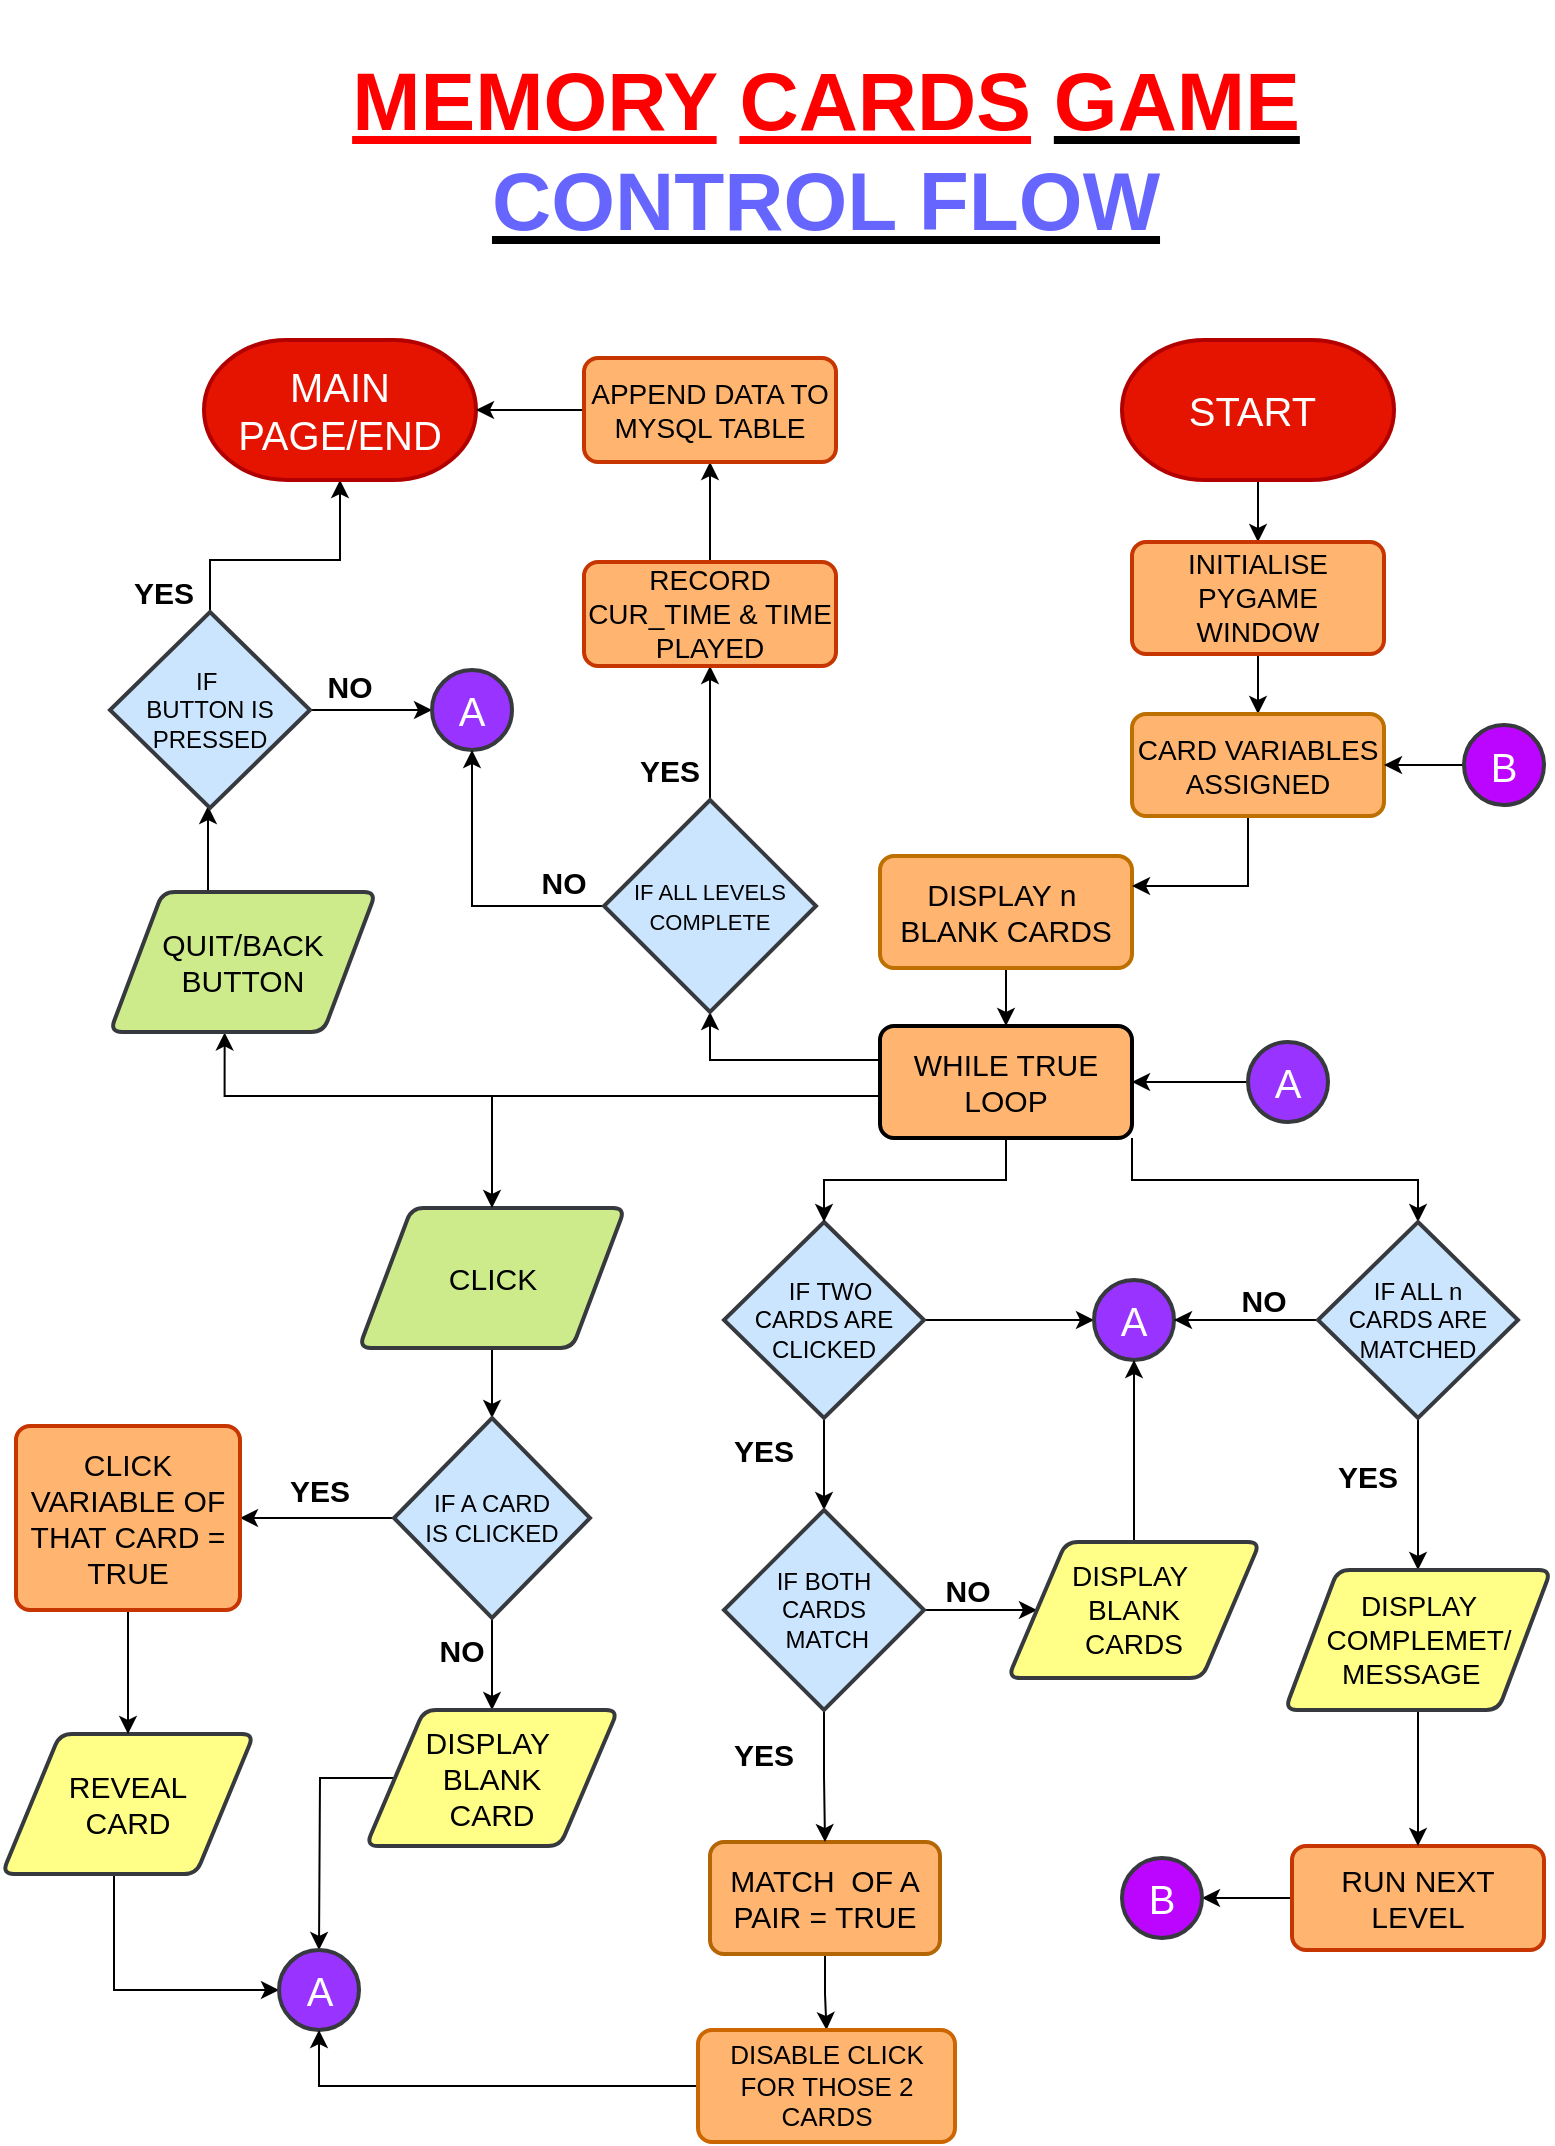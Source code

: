 <mxfile version="16.5.2" type="device"><diagram id="_4EQE4abJ3B5RoZMRYpx" name="Page-1"><mxGraphModel dx="1407" dy="770" grid="0" gridSize="14" guides="1" tooltips="1" connect="1" arrows="1" fold="1" page="1" pageScale="1" pageWidth="850" pageHeight="1100" background="none" math="0" shadow="0"><root><mxCell id="0"/><mxCell id="1" parent="0"/><mxCell id="Yd3M8dcmtjT3-0QWW38w-88" value="" style="edgeStyle=orthogonalEdgeStyle;rounded=0;orthogonalLoop=1;jettySize=auto;html=1;" parent="1" source="Yd3M8dcmtjT3-0QWW38w-6" target="Yd3M8dcmtjT3-0QWW38w-8" edge="1"><mxGeometry relative="1" as="geometry"/></mxCell><mxCell id="Yd3M8dcmtjT3-0QWW38w-6" value="&lt;font style=&quot;font-size: 20px&quot;&gt;START&amp;nbsp;&lt;/font&gt;" style="strokeWidth=2;html=1;shape=mxgraph.flowchart.terminator;whiteSpace=wrap;fillColor=#e51400;strokeColor=#B20000;fontColor=#ffffff;" parent="1" vertex="1"><mxGeometry x="574" y="182" width="136" height="70" as="geometry"/></mxCell><mxCell id="Yd3M8dcmtjT3-0QWW38w-19" value="" style="edgeStyle=orthogonalEdgeStyle;rounded=0;orthogonalLoop=1;jettySize=auto;html=1;" parent="1" source="Yd3M8dcmtjT3-0QWW38w-7" target="Yd3M8dcmtjT3-0QWW38w-18" edge="1"><mxGeometry relative="1" as="geometry"/></mxCell><mxCell id="Yd3M8dcmtjT3-0QWW38w-7" value="&lt;font style=&quot;font-size: 15px&quot;&gt;CLICK&lt;/font&gt;" style="shape=parallelogram;html=1;strokeWidth=2;perimeter=parallelogramPerimeter;whiteSpace=wrap;rounded=1;arcSize=12;size=0.198;fillColor=#cdeb8b;strokeColor=#36393d;" parent="1" vertex="1"><mxGeometry x="192.5" y="616" width="133" height="70" as="geometry"/></mxCell><mxCell id="Yd3M8dcmtjT3-0QWW38w-89" value="" style="edgeStyle=orthogonalEdgeStyle;rounded=0;orthogonalLoop=1;jettySize=auto;html=1;" parent="1" source="Yd3M8dcmtjT3-0QWW38w-8" target="Yd3M8dcmtjT3-0QWW38w-35" edge="1"><mxGeometry relative="1" as="geometry"/></mxCell><mxCell id="Yd3M8dcmtjT3-0QWW38w-8" value="&lt;font style=&quot;font-size: 14px&quot;&gt;INITIALISE PYGAME WINDOW&lt;/font&gt;" style="rounded=1;whiteSpace=wrap;html=1;absoluteArcSize=1;arcSize=14;strokeWidth=2;strokeColor=#C73500;fontColor=#000000;fillColor=#FFB570;" parent="1" vertex="1"><mxGeometry x="579" y="283" width="126" height="56" as="geometry"/></mxCell><mxCell id="Yd3M8dcmtjT3-0QWW38w-47" value="" style="edgeStyle=orthogonalEdgeStyle;rounded=0;orthogonalLoop=1;jettySize=auto;html=1;" parent="1" source="Yd3M8dcmtjT3-0QWW38w-11" target="Yd3M8dcmtjT3-0QWW38w-38" edge="1"><mxGeometry relative="1" as="geometry"/></mxCell><mxCell id="Yd3M8dcmtjT3-0QWW38w-11" value="&lt;font style=&quot;font-size: 15px&quot;&gt;DISPLAY n&amp;nbsp; BLANK CARDS&lt;/font&gt;" style="rounded=1;whiteSpace=wrap;html=1;absoluteArcSize=1;arcSize=14;strokeWidth=2;strokeColor=#BD7000;fontColor=#000000;fillColor=#FFB570;" parent="1" vertex="1"><mxGeometry x="453" y="440" width="126" height="56" as="geometry"/></mxCell><mxCell id="Yd3M8dcmtjT3-0QWW38w-26" value="" style="edgeStyle=orthogonalEdgeStyle;rounded=0;orthogonalLoop=1;jettySize=auto;html=1;" parent="1" source="Yd3M8dcmtjT3-0QWW38w-18" target="Yd3M8dcmtjT3-0QWW38w-25" edge="1"><mxGeometry relative="1" as="geometry"/></mxCell><mxCell id="Yd3M8dcmtjT3-0QWW38w-31" value="" style="edgeStyle=orthogonalEdgeStyle;rounded=0;orthogonalLoop=1;jettySize=auto;html=1;" parent="1" source="Yd3M8dcmtjT3-0QWW38w-18" target="Yd3M8dcmtjT3-0QWW38w-27" edge="1"><mxGeometry relative="1" as="geometry"/></mxCell><mxCell id="Yd3M8dcmtjT3-0QWW38w-18" value="IF A CARD &lt;br&gt;IS CLICKED" style="strokeWidth=2;html=1;shape=mxgraph.flowchart.decision;whiteSpace=wrap;fillColor=#cce5ff;strokeColor=#36393d;" parent="1" vertex="1"><mxGeometry x="210" y="721" width="98" height="100" as="geometry"/></mxCell><mxCell id="Yd3M8dcmtjT3-0QWW38w-54" style="edgeStyle=orthogonalEdgeStyle;rounded=0;orthogonalLoop=1;jettySize=auto;html=1;entryX=0;entryY=0.5;entryDx=0;entryDy=0;" parent="1" source="Yd3M8dcmtjT3-0QWW38w-21" edge="1"><mxGeometry relative="1" as="geometry"><mxPoint x="152.5" y="1007" as="targetPoint"/><Array as="points"><mxPoint x="70" y="1007"/></Array></mxGeometry></mxCell><mxCell id="Yd3M8dcmtjT3-0QWW38w-21" value="&lt;font style=&quot;font-size: 15px&quot;&gt;REVEAL &lt;br&gt;CARD&lt;/font&gt;" style="shape=parallelogram;html=1;strokeWidth=2;perimeter=parallelogramPerimeter;whiteSpace=wrap;rounded=1;arcSize=12;size=0.23;fillColor=#ffff88;strokeColor=#36393d;" parent="1" vertex="1"><mxGeometry x="14" y="879" width="126" height="70" as="geometry"/></mxCell><mxCell id="Yd3M8dcmtjT3-0QWW38w-55" style="edgeStyle=orthogonalEdgeStyle;rounded=0;orthogonalLoop=1;jettySize=auto;html=1;entryX=0.5;entryY=0;entryDx=0;entryDy=0;" parent="1" source="Yd3M8dcmtjT3-0QWW38w-25" edge="1"><mxGeometry relative="1" as="geometry"><mxPoint x="172.5" y="987" as="targetPoint"/></mxGeometry></mxCell><mxCell id="Yd3M8dcmtjT3-0QWW38w-25" value="&lt;font style=&quot;font-size: 15px&quot;&gt;DISPLAY&amp;nbsp;&lt;br&gt;BLANK &lt;br&gt;CARD&lt;/font&gt;" style="shape=parallelogram;html=1;strokeWidth=2;perimeter=parallelogramPerimeter;whiteSpace=wrap;rounded=1;arcSize=12;size=0.23;fillColor=#ffff88;strokeColor=#36393d;" parent="1" vertex="1"><mxGeometry x="196" y="867" width="126" height="68" as="geometry"/></mxCell><mxCell id="Yd3M8dcmtjT3-0QWW38w-30" value="" style="edgeStyle=orthogonalEdgeStyle;rounded=0;orthogonalLoop=1;jettySize=auto;html=1;" parent="1" source="Yd3M8dcmtjT3-0QWW38w-27" target="Yd3M8dcmtjT3-0QWW38w-21" edge="1"><mxGeometry relative="1" as="geometry"/></mxCell><mxCell id="Yd3M8dcmtjT3-0QWW38w-27" value="&lt;font style=&quot;font-size: 15px&quot;&gt;CLICK VARIABLE OF THAT CARD = TRUE&lt;/font&gt;" style="rounded=1;whiteSpace=wrap;html=1;absoluteArcSize=1;arcSize=14;strokeWidth=2;strokeColor=#C73500;fontColor=#000000;fillColor=#FFB570;" parent="1" vertex="1"><mxGeometry x="21" y="725" width="112" height="92" as="geometry"/></mxCell><mxCell id="Yd3M8dcmtjT3-0QWW38w-51" value="" style="edgeStyle=orthogonalEdgeStyle;rounded=0;orthogonalLoop=1;jettySize=auto;html=1;" parent="1" source="Yd3M8dcmtjT3-0QWW38w-32" target="Yd3M8dcmtjT3-0QWW38w-50" edge="1"><mxGeometry relative="1" as="geometry"/></mxCell><mxCell id="Yd3M8dcmtjT3-0QWW38w-58" value="" style="edgeStyle=orthogonalEdgeStyle;rounded=0;orthogonalLoop=1;jettySize=auto;html=1;" parent="1" source="Yd3M8dcmtjT3-0QWW38w-32" target="Yd3M8dcmtjT3-0QWW38w-57" edge="1"><mxGeometry relative="1" as="geometry"/></mxCell><mxCell id="Yd3M8dcmtjT3-0QWW38w-32" value="&amp;nbsp; IF TWO &lt;br&gt;CARDS ARE CLICKED" style="rhombus;whiteSpace=wrap;html=1;fillColor=#cce5ff;strokeColor=#36393d;strokeWidth=2;" parent="1" vertex="1"><mxGeometry x="375" y="623" width="100" height="98" as="geometry"/></mxCell><mxCell id="Yd3M8dcmtjT3-0QWW38w-46" value="" style="edgeStyle=orthogonalEdgeStyle;rounded=0;orthogonalLoop=1;jettySize=auto;html=1;" parent="1" source="Yd3M8dcmtjT3-0QWW38w-35" target="Yd3M8dcmtjT3-0QWW38w-11" edge="1"><mxGeometry relative="1" as="geometry"><Array as="points"><mxPoint x="637" y="455"/></Array></mxGeometry></mxCell><mxCell id="Yd3M8dcmtjT3-0QWW38w-35" value="&lt;font style=&quot;font-size: 14px&quot;&gt;CARD VARIABLES ASSIGNED&lt;/font&gt;" style="rounded=1;whiteSpace=wrap;html=1;absoluteArcSize=1;arcSize=14;strokeWidth=2;strokeColor=#BD7000;fontColor=#000000;fillColor=#FFB570;" parent="1" vertex="1"><mxGeometry x="579" y="369" width="126" height="51" as="geometry"/></mxCell><mxCell id="Yd3M8dcmtjT3-0QWW38w-45" style="edgeStyle=orthogonalEdgeStyle;rounded=0;orthogonalLoop=1;jettySize=auto;html=1;" parent="1" source="Yd3M8dcmtjT3-0QWW38w-38" target="Yd3M8dcmtjT3-0QWW38w-7" edge="1"><mxGeometry relative="1" as="geometry"><Array as="points"><mxPoint x="259" y="560"/></Array></mxGeometry></mxCell><mxCell id="Yd3M8dcmtjT3-0QWW38w-48" value="" style="edgeStyle=orthogonalEdgeStyle;rounded=0;orthogonalLoop=1;jettySize=auto;html=1;" parent="1" source="Yd3M8dcmtjT3-0QWW38w-38" target="Yd3M8dcmtjT3-0QWW38w-32" edge="1"><mxGeometry relative="1" as="geometry"/></mxCell><mxCell id="Yd3M8dcmtjT3-0QWW38w-69" style="edgeStyle=orthogonalEdgeStyle;rounded=0;orthogonalLoop=1;jettySize=auto;html=1;exitX=1;exitY=1;exitDx=0;exitDy=0;" parent="1" source="Yd3M8dcmtjT3-0QWW38w-38" target="Yd3M8dcmtjT3-0QWW38w-68" edge="1"><mxGeometry relative="1" as="geometry"/></mxCell><mxCell id="Yd3M8dcmtjT3-0QWW38w-86" style="edgeStyle=orthogonalEdgeStyle;rounded=0;orthogonalLoop=1;jettySize=auto;html=1;entryX=0.431;entryY=1.003;entryDx=0;entryDy=0;entryPerimeter=0;" parent="1" source="Yd3M8dcmtjT3-0QWW38w-38" target="Yd3M8dcmtjT3-0QWW38w-84" edge="1"><mxGeometry relative="1" as="geometry"><Array as="points"><mxPoint x="125" y="560"/></Array></mxGeometry></mxCell><mxCell id="hCrE7r5mKffznhTFCwN3-4" style="edgeStyle=orthogonalEdgeStyle;rounded=0;orthogonalLoop=1;jettySize=auto;html=1;" parent="1" source="Yd3M8dcmtjT3-0QWW38w-38" target="hCrE7r5mKffznhTFCwN3-3" edge="1"><mxGeometry relative="1" as="geometry"><Array as="points"><mxPoint x="368" y="542"/></Array></mxGeometry></mxCell><mxCell id="Yd3M8dcmtjT3-0QWW38w-38" value="&lt;font style=&quot;font-size: 15px&quot;&gt;WHILE TRUE LOOP&lt;/font&gt;" style="rounded=1;whiteSpace=wrap;html=1;absoluteArcSize=1;arcSize=14;strokeWidth=2;fillColor=#FFB570;gradientColor=none;" parent="1" vertex="1"><mxGeometry x="453" y="525" width="126" height="56" as="geometry"/></mxCell><mxCell id="Yd3M8dcmtjT3-0QWW38w-43" value="" style="edgeStyle=orthogonalEdgeStyle;rounded=0;orthogonalLoop=1;jettySize=auto;html=1;" parent="1" source="Yd3M8dcmtjT3-0QWW38w-42" target="Yd3M8dcmtjT3-0QWW38w-38" edge="1"><mxGeometry relative="1" as="geometry"/></mxCell><mxCell id="Yd3M8dcmtjT3-0QWW38w-42" value="&lt;font style=&quot;font-size: 20px&quot; color=&quot;#ffffff&quot;&gt;A&lt;/font&gt;" style="ellipse;whiteSpace=wrap;html=1;aspect=fixed;strokeColor=#36393d;strokeWidth=2;fillColor=#9933FF;" parent="1" vertex="1"><mxGeometry x="637" y="533" width="40" height="40" as="geometry"/></mxCell><mxCell id="Yd3M8dcmtjT3-0QWW38w-81" value="" style="edgeStyle=orthogonalEdgeStyle;rounded=0;orthogonalLoop=1;jettySize=auto;html=1;" parent="1" source="Yd3M8dcmtjT3-0QWW38w-49" target="Yd3M8dcmtjT3-0QWW38w-80" edge="1"><mxGeometry relative="1" as="geometry"/></mxCell><mxCell id="Yd3M8dcmtjT3-0QWW38w-49" value="&lt;font style=&quot;font-size: 15px&quot;&gt;MATCH&amp;nbsp; OF A PAIR = TRUE&lt;/font&gt;" style="rounded=1;whiteSpace=wrap;html=1;absoluteArcSize=1;arcSize=14;strokeWidth=2;strokeColor=#b46504;fillColor=#FFB570;" parent="1" vertex="1"><mxGeometry x="368" y="933" width="115" height="56" as="geometry"/></mxCell><mxCell id="Yd3M8dcmtjT3-0QWW38w-52" value="" style="edgeStyle=orthogonalEdgeStyle;rounded=0;orthogonalLoop=1;jettySize=auto;html=1;" parent="1" source="Yd3M8dcmtjT3-0QWW38w-50" target="Yd3M8dcmtjT3-0QWW38w-49" edge="1"><mxGeometry relative="1" as="geometry"/></mxCell><mxCell id="Yd3M8dcmtjT3-0QWW38w-100" value="" style="edgeStyle=orthogonalEdgeStyle;rounded=0;orthogonalLoop=1;jettySize=auto;html=1;" parent="1" source="Yd3M8dcmtjT3-0QWW38w-50" target="Yd3M8dcmtjT3-0QWW38w-99" edge="1"><mxGeometry relative="1" as="geometry"/></mxCell><mxCell id="Yd3M8dcmtjT3-0QWW38w-50" value="&lt;font style=&quot;font-size: 12px&quot;&gt;IF BOTH &lt;br&gt;CARDS&lt;br&gt;&amp;nbsp;MATCH&lt;/font&gt;" style="strokeWidth=2;html=1;shape=mxgraph.flowchart.decision;whiteSpace=wrap;fillColor=#cce5ff;strokeColor=#36393d;" parent="1" vertex="1"><mxGeometry x="375" y="767" width="100" height="100" as="geometry"/></mxCell><mxCell id="Yd3M8dcmtjT3-0QWW38w-53" value="&lt;font style=&quot;font-size: 20px&quot; color=&quot;#ffffff&quot;&gt;A&lt;/font&gt;" style="ellipse;whiteSpace=wrap;html=1;aspect=fixed;strokeColor=#36393d;strokeWidth=2;fillColor=#9933FF;" parent="1" vertex="1"><mxGeometry x="152.5" y="987" width="40" height="40" as="geometry"/></mxCell><mxCell id="Yd3M8dcmtjT3-0QWW38w-57" value="&lt;font style=&quot;font-size: 20px&quot; color=&quot;#ffffff&quot;&gt;A&lt;/font&gt;" style="ellipse;whiteSpace=wrap;html=1;aspect=fixed;strokeColor=#36393d;strokeWidth=2;fillColor=#9933FF;" parent="1" vertex="1"><mxGeometry x="560" y="652" width="40" height="40" as="geometry"/></mxCell><mxCell id="Yd3M8dcmtjT3-0QWW38w-60" value="&lt;font style=&quot;font-size: 15px&quot;&gt;&lt;b&gt;YES&lt;/b&gt;&lt;/font&gt;" style="text;html=1;strokeColor=none;fillColor=none;align=center;verticalAlign=middle;whiteSpace=wrap;rounded=0;" parent="1" vertex="1"><mxGeometry x="152.5" y="747" width="40" height="20" as="geometry"/></mxCell><mxCell id="Yd3M8dcmtjT3-0QWW38w-62" value="&lt;font style=&quot;font-size: 15px&quot;&gt;&lt;b&gt;YES&lt;/b&gt;&lt;/font&gt;" style="text;html=1;strokeColor=none;fillColor=none;align=center;verticalAlign=middle;whiteSpace=wrap;rounded=0;" parent="1" vertex="1"><mxGeometry x="375" y="727" width="40" height="20" as="geometry"/></mxCell><mxCell id="Yd3M8dcmtjT3-0QWW38w-63" value="&lt;font style=&quot;font-size: 15px&quot;&gt;&lt;b&gt;YES&lt;/b&gt;&lt;/font&gt;" style="text;html=1;strokeColor=none;fillColor=none;align=center;verticalAlign=middle;whiteSpace=wrap;rounded=0;" parent="1" vertex="1"><mxGeometry x="375" y="879" width="40" height="20" as="geometry"/></mxCell><mxCell id="Yd3M8dcmtjT3-0QWW38w-64" value="&lt;font style=&quot;font-size: 15px&quot;&gt;&lt;b&gt;NO&lt;/b&gt;&lt;/font&gt;" style="text;html=1;strokeColor=none;fillColor=none;align=center;verticalAlign=middle;whiteSpace=wrap;rounded=0;" parent="1" vertex="1"><mxGeometry x="224" y="827" width="40" height="20" as="geometry"/></mxCell><mxCell id="Yd3M8dcmtjT3-0QWW38w-65" value="&lt;font style=&quot;font-size: 15px&quot;&gt;&lt;b&gt;NO&lt;/b&gt;&lt;/font&gt;" style="text;html=1;strokeColor=none;fillColor=none;align=center;verticalAlign=middle;whiteSpace=wrap;rounded=0;" parent="1" vertex="1"><mxGeometry x="477" y="797" width="40" height="20" as="geometry"/></mxCell><mxCell id="Yd3M8dcmtjT3-0QWW38w-70" value="" style="edgeStyle=orthogonalEdgeStyle;rounded=0;orthogonalLoop=1;jettySize=auto;html=1;" parent="1" source="Yd3M8dcmtjT3-0QWW38w-68" target="Yd3M8dcmtjT3-0QWW38w-57" edge="1"><mxGeometry relative="1" as="geometry"/></mxCell><mxCell id="Yd3M8dcmtjT3-0QWW38w-73" value="" style="edgeStyle=orthogonalEdgeStyle;rounded=0;orthogonalLoop=1;jettySize=auto;html=1;" parent="1" source="Yd3M8dcmtjT3-0QWW38w-68" target="Yd3M8dcmtjT3-0QWW38w-72" edge="1"><mxGeometry relative="1" as="geometry"/></mxCell><mxCell id="Yd3M8dcmtjT3-0QWW38w-68" value="IF ALL n&lt;br&gt;CARDS ARE MATCHED" style="rhombus;whiteSpace=wrap;html=1;fillColor=#cce5ff;strokeColor=#36393d;strokeWidth=2;" parent="1" vertex="1"><mxGeometry x="672" y="623" width="100" height="98" as="geometry"/></mxCell><mxCell id="hCrE7r5mKffznhTFCwN3-23" value="" style="edgeStyle=orthogonalEdgeStyle;rounded=0;orthogonalLoop=1;jettySize=auto;html=1;fontSize=14;" parent="1" source="Yd3M8dcmtjT3-0QWW38w-71" target="hCrE7r5mKffznhTFCwN3-19" edge="1"><mxGeometry relative="1" as="geometry"/></mxCell><mxCell id="Yd3M8dcmtjT3-0QWW38w-71" value="&lt;font style=&quot;font-size: 15px&quot;&gt;RUN NEXT LEVEL&lt;/font&gt;" style="rounded=1;whiteSpace=wrap;html=1;absoluteArcSize=1;arcSize=14;strokeWidth=2;strokeColor=#C73500;fontColor=#000000;fillColor=#FFB570;" parent="1" vertex="1"><mxGeometry x="659" y="935" width="126" height="52" as="geometry"/></mxCell><mxCell id="Yd3M8dcmtjT3-0QWW38w-74" value="" style="edgeStyle=orthogonalEdgeStyle;rounded=0;orthogonalLoop=1;jettySize=auto;html=1;" parent="1" source="Yd3M8dcmtjT3-0QWW38w-72" target="Yd3M8dcmtjT3-0QWW38w-71" edge="1"><mxGeometry relative="1" as="geometry"/></mxCell><mxCell id="Yd3M8dcmtjT3-0QWW38w-72" value="&lt;font style=&quot;font-size: 14px&quot;&gt;DISPLAY&lt;br&gt;&amp;nbsp;COMPLEMET/&amp;nbsp;&lt;br&gt;MESSAGE&amp;nbsp;&amp;nbsp;&lt;/font&gt;" style="shape=parallelogram;html=1;strokeWidth=2;perimeter=parallelogramPerimeter;whiteSpace=wrap;rounded=1;arcSize=12;size=0.198;fillColor=#ffff88;strokeColor=#36393d;" parent="1" vertex="1"><mxGeometry x="655.5" y="797" width="133" height="70" as="geometry"/></mxCell><mxCell id="Yd3M8dcmtjT3-0QWW38w-77" value="&lt;font style=&quot;font-size: 15px&quot;&gt;&lt;b&gt;YES&lt;/b&gt;&lt;/font&gt;" style="text;html=1;strokeColor=none;fillColor=none;align=center;verticalAlign=middle;whiteSpace=wrap;rounded=0;" parent="1" vertex="1"><mxGeometry x="677" y="740" width="40" height="20" as="geometry"/></mxCell><mxCell id="Yd3M8dcmtjT3-0QWW38w-78" value="&lt;font style=&quot;font-size: 15px&quot;&gt;&lt;b&gt;NO&lt;/b&gt;&lt;/font&gt;" style="text;html=1;strokeColor=none;fillColor=none;align=center;verticalAlign=middle;whiteSpace=wrap;rounded=0;" parent="1" vertex="1"><mxGeometry x="625" y="652" width="40" height="20" as="geometry"/></mxCell><mxCell id="Yd3M8dcmtjT3-0QWW38w-82" style="edgeStyle=orthogonalEdgeStyle;rounded=0;orthogonalLoop=1;jettySize=auto;html=1;entryX=0.5;entryY=1;entryDx=0;entryDy=0;" parent="1" source="Yd3M8dcmtjT3-0QWW38w-80" target="Yd3M8dcmtjT3-0QWW38w-53" edge="1"><mxGeometry relative="1" as="geometry"/></mxCell><mxCell id="Yd3M8dcmtjT3-0QWW38w-80" value="&lt;font style=&quot;font-size: 13px&quot;&gt;DISABLE CLICK FOR THOSE 2 CARDS&lt;/font&gt;" style="rounded=1;whiteSpace=wrap;html=1;absoluteArcSize=1;arcSize=14;strokeWidth=2;fillColor=#FFB570;gradientColor=none;strokeColor=#CC6600;" parent="1" vertex="1"><mxGeometry x="362" y="1027" width="128.5" height="56" as="geometry"/></mxCell><mxCell id="Yd3M8dcmtjT3-0QWW38w-90" value="" style="edgeStyle=orthogonalEdgeStyle;rounded=0;orthogonalLoop=1;jettySize=auto;html=1;" parent="1" source="Yd3M8dcmtjT3-0QWW38w-84" target="Yd3M8dcmtjT3-0QWW38w-87" edge="1"><mxGeometry relative="1" as="geometry"><Array as="points"><mxPoint x="117" y="430"/><mxPoint x="117" y="430"/></Array></mxGeometry></mxCell><mxCell id="Yd3M8dcmtjT3-0QWW38w-84" value="&lt;font style=&quot;font-size: 15px&quot;&gt;QUIT/BACK&lt;br&gt;BUTTON&lt;/font&gt;" style="shape=parallelogram;html=1;strokeWidth=2;perimeter=parallelogramPerimeter;whiteSpace=wrap;rounded=1;arcSize=12;size=0.198;fillColor=#cdeb8b;strokeColor=#36393d;" parent="1" vertex="1"><mxGeometry x="68" y="458" width="133" height="70" as="geometry"/></mxCell><mxCell id="Yd3M8dcmtjT3-0QWW38w-94" value="" style="edgeStyle=orthogonalEdgeStyle;rounded=0;orthogonalLoop=1;jettySize=auto;html=1;" parent="1" source="Yd3M8dcmtjT3-0QWW38w-87" target="Yd3M8dcmtjT3-0QWW38w-93" edge="1"><mxGeometry relative="1" as="geometry"><Array as="points"><mxPoint x="118" y="292"/><mxPoint x="183" y="292"/></Array></mxGeometry></mxCell><mxCell id="Yd3M8dcmtjT3-0QWW38w-97" value="" style="edgeStyle=orthogonalEdgeStyle;rounded=0;orthogonalLoop=1;jettySize=auto;html=1;" parent="1" source="Yd3M8dcmtjT3-0QWW38w-87" target="Yd3M8dcmtjT3-0QWW38w-96" edge="1"><mxGeometry relative="1" as="geometry"/></mxCell><mxCell id="Yd3M8dcmtjT3-0QWW38w-87" value="IF&amp;nbsp;&lt;br&gt;BUTTON IS PRESSED" style="rhombus;whiteSpace=wrap;html=1;fillColor=#cce5ff;strokeColor=#36393d;strokeWidth=2;" parent="1" vertex="1"><mxGeometry x="68" y="318" width="100" height="98" as="geometry"/></mxCell><mxCell id="Yd3M8dcmtjT3-0QWW38w-93" value="&lt;font style=&quot;font-size: 20px&quot;&gt;MAIN PAGE/END&lt;/font&gt;" style="strokeWidth=2;html=1;shape=mxgraph.flowchart.terminator;whiteSpace=wrap;fillColor=#e51400;strokeColor=#B20000;fontColor=#ffffff;" parent="1" vertex="1"><mxGeometry x="115" y="182" width="136" height="70" as="geometry"/></mxCell><mxCell id="Yd3M8dcmtjT3-0QWW38w-95" value="&lt;font style=&quot;font-size: 15px&quot;&gt;&lt;b&gt;YES&lt;/b&gt;&lt;/font&gt;" style="text;html=1;strokeColor=none;fillColor=none;align=center;verticalAlign=middle;whiteSpace=wrap;rounded=0;" parent="1" vertex="1"><mxGeometry x="75" y="298" width="40" height="20" as="geometry"/></mxCell><mxCell id="Yd3M8dcmtjT3-0QWW38w-96" value="&lt;font style=&quot;font-size: 20px&quot; color=&quot;#ffffff&quot;&gt;A&lt;/font&gt;" style="ellipse;whiteSpace=wrap;html=1;aspect=fixed;strokeColor=#36393d;strokeWidth=2;fillColor=#9933FF;" parent="1" vertex="1"><mxGeometry x="229" y="347" width="40" height="40" as="geometry"/></mxCell><mxCell id="Yd3M8dcmtjT3-0QWW38w-98" value="&lt;font style=&quot;font-size: 15px&quot;&gt;&lt;b&gt;NO&lt;/b&gt;&lt;/font&gt;" style="text;html=1;strokeColor=none;fillColor=none;align=center;verticalAlign=middle;whiteSpace=wrap;rounded=0;" parent="1" vertex="1"><mxGeometry x="168" y="345" width="40" height="20" as="geometry"/></mxCell><mxCell id="Yd3M8dcmtjT3-0QWW38w-101" value="" style="edgeStyle=orthogonalEdgeStyle;rounded=0;orthogonalLoop=1;jettySize=auto;html=1;" parent="1" source="Yd3M8dcmtjT3-0QWW38w-99" target="Yd3M8dcmtjT3-0QWW38w-57" edge="1"><mxGeometry relative="1" as="geometry"/></mxCell><mxCell id="Yd3M8dcmtjT3-0QWW38w-99" value="&lt;font style=&quot;font-size: 14px&quot;&gt;DISPLAY&amp;nbsp;&lt;br&gt;BLANK &lt;br&gt;CARDS&lt;/font&gt;" style="shape=parallelogram;html=1;strokeWidth=2;perimeter=parallelogramPerimeter;whiteSpace=wrap;rounded=1;arcSize=12;size=0.23;fillColor=#ffff88;strokeColor=#36393d;" parent="1" vertex="1"><mxGeometry x="517" y="783" width="126" height="68" as="geometry"/></mxCell><mxCell id="Yd3M8dcmtjT3-0QWW38w-102" value="&lt;h1 style=&quot;font-size: 41px&quot;&gt;&lt;font style=&quot;font-size: 41px&quot;&gt;&lt;u style=&quot;color: rgb(255 , 0 , 0)&quot;&gt;MEMORY&lt;/u&gt; &lt;u style=&quot;color: rgb(255 , 0 , 0)&quot;&gt;CARDS&lt;/u&gt; &lt;u&gt;&lt;font color=&quot;#ff0000&quot;&gt;GAME &lt;/font&gt;&lt;font color=&quot;#6666ff&quot;&gt;CONTROL FLOW&lt;/font&gt;&lt;/u&gt;&lt;/font&gt;&lt;/h1&gt;" style="text;html=1;strokeColor=none;fillColor=none;spacing=5;spacingTop=-20;whiteSpace=wrap;overflow=hidden;rounded=0;align=center;" parent="1" vertex="1"><mxGeometry x="183.62" y="22" width="483.75" height="112" as="geometry"/></mxCell><mxCell id="hCrE7r5mKffznhTFCwN3-6" style="edgeStyle=orthogonalEdgeStyle;rounded=0;orthogonalLoop=1;jettySize=auto;html=1;" parent="1" source="hCrE7r5mKffznhTFCwN3-3" target="Yd3M8dcmtjT3-0QWW38w-96" edge="1"><mxGeometry relative="1" as="geometry"><mxPoint x="248.346" y="390.134" as="targetPoint"/></mxGeometry></mxCell><mxCell id="hCrE7r5mKffznhTFCwN3-11" value="" style="edgeStyle=orthogonalEdgeStyle;rounded=0;orthogonalLoop=1;jettySize=auto;html=1;fontSize=14;" parent="1" source="hCrE7r5mKffznhTFCwN3-3" target="hCrE7r5mKffznhTFCwN3-10" edge="1"><mxGeometry relative="1" as="geometry"/></mxCell><mxCell id="hCrE7r5mKffznhTFCwN3-3" value="&lt;div&gt;&lt;font style=&quot;font-size: 11px&quot;&gt;IF ALL LEVELS COMPLETE&lt;/font&gt;&lt;/div&gt;" style="rhombus;whiteSpace=wrap;html=1;fillColor=#cce5ff;strokeColor=#36393d;strokeWidth=2;" parent="1" vertex="1"><mxGeometry x="315" y="412" width="106" height="106" as="geometry"/></mxCell><mxCell id="hCrE7r5mKffznhTFCwN3-8" value="&lt;font style=&quot;font-size: 15px&quot;&gt;&lt;b&gt;YES&lt;/b&gt;&lt;/font&gt;" style="text;html=1;strokeColor=none;fillColor=none;align=center;verticalAlign=middle;whiteSpace=wrap;rounded=0;" parent="1" vertex="1"><mxGeometry x="328" y="387" width="40" height="20" as="geometry"/></mxCell><mxCell id="hCrE7r5mKffznhTFCwN3-9" value="&lt;font style=&quot;font-size: 15px&quot;&gt;&lt;b&gt;NO&lt;/b&gt;&lt;/font&gt;" style="text;html=1;strokeColor=none;fillColor=none;align=center;verticalAlign=middle;whiteSpace=wrap;rounded=0;" parent="1" vertex="1"><mxGeometry x="275" y="443" width="40" height="20" as="geometry"/></mxCell><mxCell id="hCrE7r5mKffznhTFCwN3-13" value="" style="edgeStyle=orthogonalEdgeStyle;rounded=0;orthogonalLoop=1;jettySize=auto;html=1;fontSize=14;" parent="1" source="hCrE7r5mKffznhTFCwN3-10" target="hCrE7r5mKffznhTFCwN3-12" edge="1"><mxGeometry relative="1" as="geometry"/></mxCell><mxCell id="hCrE7r5mKffznhTFCwN3-10" value="&lt;font style=&quot;font-size: 14px&quot;&gt;RECORD CUR_TIME &amp;amp; TIME PLAYED&lt;/font&gt;" style="rounded=1;whiteSpace=wrap;html=1;absoluteArcSize=1;arcSize=14;strokeWidth=2;strokeColor=#C73500;fontColor=#000000;fillColor=#FFB570;" parent="1" vertex="1"><mxGeometry x="305" y="293" width="126" height="52" as="geometry"/></mxCell><mxCell id="hCrE7r5mKffznhTFCwN3-14" value="" style="edgeStyle=orthogonalEdgeStyle;rounded=0;orthogonalLoop=1;jettySize=auto;html=1;fontSize=14;" parent="1" source="hCrE7r5mKffznhTFCwN3-12" target="Yd3M8dcmtjT3-0QWW38w-93" edge="1"><mxGeometry relative="1" as="geometry"/></mxCell><mxCell id="hCrE7r5mKffznhTFCwN3-12" value="&lt;font style=&quot;font-size: 14px&quot;&gt;APPEND DATA TO MYSQL TABLE&lt;/font&gt;" style="rounded=1;whiteSpace=wrap;html=1;absoluteArcSize=1;arcSize=14;strokeWidth=2;strokeColor=#C73500;fontColor=#000000;fillColor=#FFB570;" parent="1" vertex="1"><mxGeometry x="305" y="191" width="126" height="52" as="geometry"/></mxCell><mxCell id="hCrE7r5mKffznhTFCwN3-18" value="" style="edgeStyle=orthogonalEdgeStyle;rounded=0;orthogonalLoop=1;jettySize=auto;html=1;fontSize=14;" parent="1" source="hCrE7r5mKffznhTFCwN3-17" target="Yd3M8dcmtjT3-0QWW38w-35" edge="1"><mxGeometry relative="1" as="geometry"/></mxCell><mxCell id="hCrE7r5mKffznhTFCwN3-17" value="&lt;font style=&quot;font-size: 20px&quot; color=&quot;#ffffff&quot;&gt;B&lt;/font&gt;" style="ellipse;whiteSpace=wrap;html=1;aspect=fixed;strokeColor=#36393d;strokeWidth=2;fillColor=#BC05FF;" parent="1" vertex="1"><mxGeometry x="745" y="374.5" width="40" height="40" as="geometry"/></mxCell><mxCell id="hCrE7r5mKffznhTFCwN3-19" value="&lt;font style=&quot;font-size: 20px&quot; color=&quot;#ffffff&quot;&gt;B&lt;/font&gt;" style="ellipse;whiteSpace=wrap;html=1;aspect=fixed;strokeColor=#36393d;strokeWidth=2;fillColor=#BC05FF;" parent="1" vertex="1"><mxGeometry x="574" y="941" width="40" height="40" as="geometry"/></mxCell></root></mxGraphModel></diagram></mxfile>